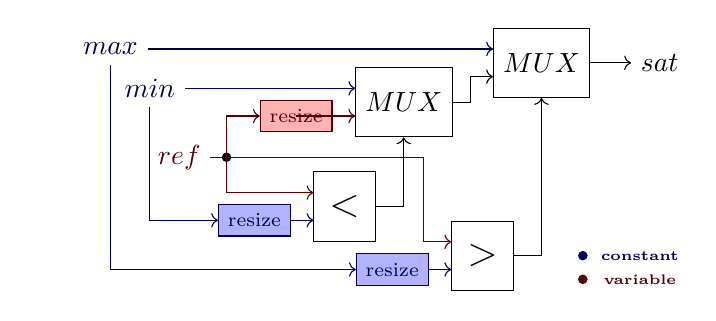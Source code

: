 % Karrera Amarierako Proiektua egiteko LaTeX txantiloia
% itsas.ehu.es/workgroups/latex
% Unai Martinez Corral
% umartinez012@ikasle.ehu.es
%
% <- sectb_first.tex

\tikzstyle{un} = [draw, circle, fill=black!75!blue]
\tikzstyle{resize} = [draw, rectangle,\const, fill=blue!30]
\tikzstyle{inout} = [rectangle]
\tikzstyle{block} = [draw, rectangle, minimum height=2.5em, minimum width=3.5em]
\tikzstyle{cblock} = [draw, rectangle, minimum height=2.5em, minimum width=2.25em]

\begin{tikzpicture}[auto,node distance=1cm]
  \def\sep{1cm}
  \def\bh{.5em}
  \def\bw{1.75em}
  \def\bwc{1.125em}
  \def\const{black!65!blue}
  \def\var{black!65!red}

  \node [inout,\const] (max) {$max$};
  \node [coordinate, below of=max, node distance=.5*\sep] (max_r_b) {};

  \node [inout, \const,right of=max_r_b, node distance=.5*\sep] (min) {$min$};
  \node [coordinate, right of=min, node distance=.375*\sep] (min_r) {};

  \node [inout, \var, below of=min_r,node distance=.875*\sep] (ref) {$ref$};
  \node [coordinate, right of=ref, node distance=.6*\sep] (ref_r) {};
  \node [coordinate, right of=ref_r, node distance=1.5*\sep] (cn_p) {};

  \node [cblock, below of=cn_p,node distance=.625*\sep] (cn) {\Large $<$};
  \node [coordinate, left of=cn,node distance=\bwc] (cnw) {};
  \node [coordinate, above of=cnw,node distance=\bh] (cnwa) {};
  \node [coordinate, below of=cnw,node distance=\bh] (cnwb) {};
  \node [coordinate, right of=cn,node distance=.75*\sep] (cn_r) {};
  \node [coordinate, right of=cn_r,node distance=.25*\sep] (cn_r_r) {};

  \node [resize,left of=cnwb,node distance=.75*\sep] (nres) {\scriptsize resize};

  \node [coordinate, right of=cn_p,node distance=.75*\sep] (mn_p) {};
  \node [block, above of=mn_p,node distance=.875*\sep-\bh] (mn) {$MUX$};
  \node [coordinate, left of=mn,node distance=\bw] (mnw) {};
  \node [coordinate, above of=mnw,node distance=\bh] (mnwa) {};
  \node [coordinate, below of=mnw,node distance=\bh] (mnwb) {};
  \node [coordinate, right of=mn,node distance=.85*\sep] (mn_r) {};

  \node [resize,\var,fill=red!30,left of=mnwb,node distance=.75*\sep] (rres) {\scriptsize resize};

  \node [coordinate, below of=cn,node distance=.75\sep] (cn_b) {};

  \node [coordinate, right of=mn_p,node distance=\sep] (cm_p) {};
  \node [cblock, below of=cm_p,node distance=1.25*\sep] (cm) {\Large $>$};
  \node [coordinate, left of=cm,node distance=\bwc] (cmw) {};
  \node [coordinate, above of=cmw,node distance=\bh] (cmwa) {};
  \node [coordinate, below of=cmw,node distance=\bh] (cmwb) {};
  \node [coordinate, right of=cm,node distance=.75*\sep] (cm_r) {};

  \node [resize,left of=cmwb,node distance=.75*\sep] (pres) {\scriptsize resize};

  \node [block, above of=cm_r,node distance=2.625*\sep-\bh] (mm) {$MUX$};
  \node [coordinate, left of=mm,node distance=\bw] (mmw) {};
  \node [coordinate, above of=mmw,node distance=\bh] (mmwa) {};
  \node [coordinate, below of=mmw,node distance=\bh] (mmwb) {};

  \node [inout, right of=mm,node distance=1.5*\sep] (sat) {$sat$};

  \node [inout,\const,right of=cm_r, node distance=1.25*\sep] (constant) {\tiny \textbf{constant}};
  \node [inout,\var,below of=constant, node distance=.3*\sep] (variable) {\tiny \textbf{variable}};
  \node [coordinate,\const,left of=constant,node distance=.725*\sep] (constlg) {};
  \node [coordinate,\var,left of=variable,node distance=.725*\sep] (varlg) {};
  \draw[fill,\const](constlg) circle (1.5pt);  
  \draw[fill,\var](varlg) circle (1.5pt);

  \draw[fill](ref_r) circle (1.5pt);

  \draw [->,\var] (ref_r) |- (cnwa);
  \draw [->,\const] (nres) -- (cnwb);
  \draw [->,\const](min) |- (nres);

  \draw [->,\var] (ref) -| (cn_r_r) |- (cmwa);
  \draw [->,\const] (pres) -- (cmwb);
  \draw [->,\const] (max) |- (pres);

  \draw [->] (cn) -- (cn_r) -- (mn);
  \draw [->] (cm) -- (cm_r) -- (mm);

  \draw [->,\const] (min) -- (mnwa);
  \draw [->,\var] (rres) |- (mnwb);
  \draw [->,\var] (ref_r) |- (rres);

  \draw [->,\const] (max) -- (mmwa);
  \draw [->] (mn.east) -- (mn_r) |- (mmwb);

  \draw [->] (mm) -- (sat);
\end{tikzpicture}
